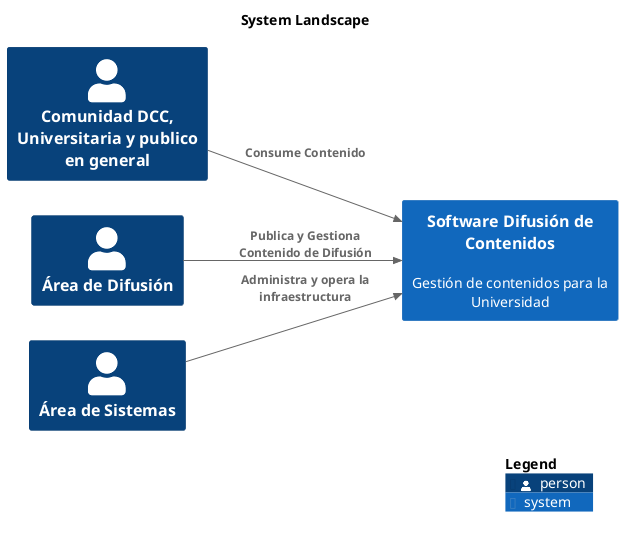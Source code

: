 @startuml
set separator none
title System Landscape

left to right direction

!include <C4/C4>
!include <C4/C4_Context>

Person(ComunidadDCCUniversitariaypublicoengeneral, "Comunidad DCC, Universitaria y publico en general", "", $tags="")
Person(ÁreadeDifusión, "Área de Difusión", "", $tags="")
Person(ÁreadeSistemas, "Área de Sistemas", "", $tags="")
System(SoftwareDifusióndeContenidos, "Software Difusión de Contenidos", "Gestión de contenidos para la Universidad", $tags="")

Rel_D(ÁreadeDifusión, SoftwareDifusióndeContenidos, "Publica y Gestiona Contenido de Difusión", $tags="")
Rel_D(ÁreadeSistemas, SoftwareDifusióndeContenidos, "Administra y opera la infraestructura", $tags="")
Rel_D(ComunidadDCCUniversitariaypublicoengeneral, SoftwareDifusióndeContenidos, "Consume Contenido", $tags="")

SHOW_LEGEND(true)
@enduml
